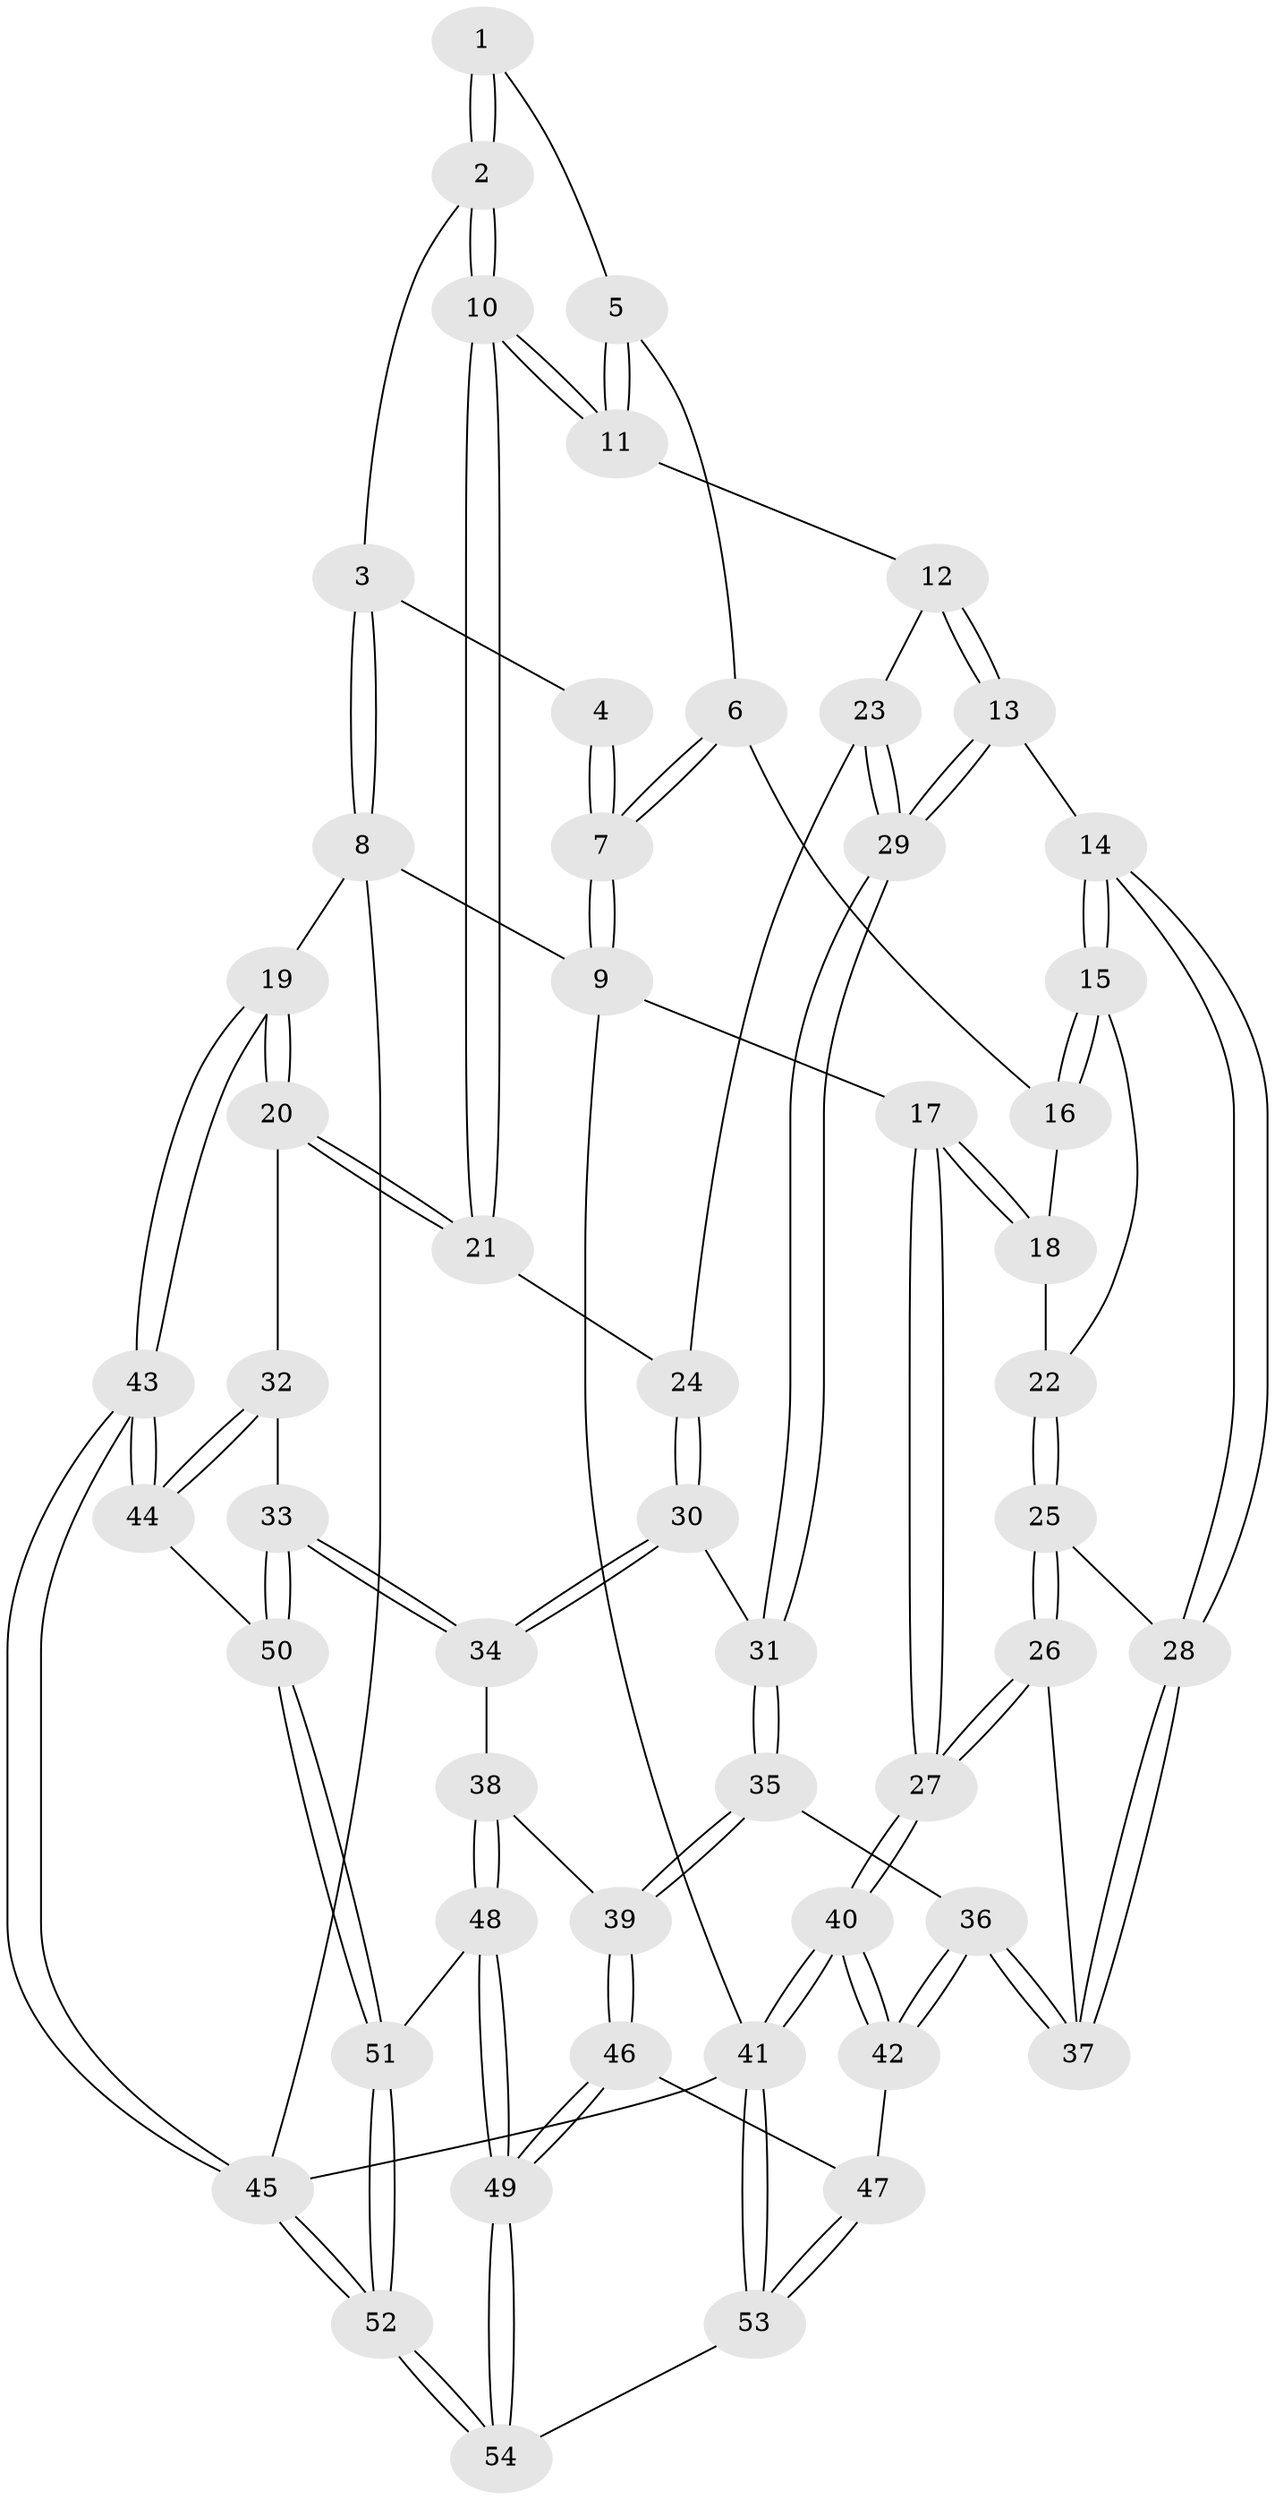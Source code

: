 // Generated by graph-tools (version 1.1) at 2025/27/03/15/25 16:27:56]
// undirected, 54 vertices, 132 edges
graph export_dot {
graph [start="1"]
  node [color=gray90,style=filled];
  1 [pos="+0.35013356749980595+0.07860265233760115"];
  2 [pos="+0.7567091264463849+0"];
  3 [pos="+0.8848357853538248+0"];
  4 [pos="+0.329661395454039+0"];
  5 [pos="+0.3386095978999763+0.10962923440421408"];
  6 [pos="+0.17185606521298738+0.12632011119223785"];
  7 [pos="+0+0"];
  8 [pos="+1+0"];
  9 [pos="+0+0"];
  10 [pos="+0.7256223877451695+0.11073336802418171"];
  11 [pos="+0.3735303872962018+0.17673724685642073"];
  12 [pos="+0.37741003850907506+0.22599528197407528"];
  13 [pos="+0.3152003962659233+0.3344306937044037"];
  14 [pos="+0.29284961178301555+0.34075013123299347"];
  15 [pos="+0.23273194700972097+0.28441131074167975"];
  16 [pos="+0.16713213885961442+0.15015474575650106"];
  17 [pos="+0+0.20084448388714785"];
  18 [pos="+0.08861613524098319+0.2607384222500013"];
  19 [pos="+1+0.328461495063616"];
  20 [pos="+0.804860696219224+0.3757850954844855"];
  21 [pos="+0.7184782980771633+0.23841317974353105"];
  22 [pos="+0.10185781311397035+0.2906872369505351"];
  23 [pos="+0.5114241448625566+0.28575867231927315"];
  24 [pos="+0.6141543887218304+0.2904349892635057"];
  25 [pos="+0.10644686966722496+0.33733959530266666"];
  26 [pos="+0.08195213730125268+0.4039122423840876"];
  27 [pos="+0+0.5490252848054962"];
  28 [pos="+0.2842870040809462+0.34922955536206607"];
  29 [pos="+0.4118400228759839+0.423136859604726"];
  30 [pos="+0.5270818998080349+0.44463708411512454"];
  31 [pos="+0.41767007092603675+0.4335004926172529"];
  32 [pos="+0.8048245554445682+0.3760518645890876"];
  33 [pos="+0.7277328179639702+0.6319641847031502"];
  34 [pos="+0.6393038875848108+0.6396539866318447"];
  35 [pos="+0.3764740934991179+0.5515229922820198"];
  36 [pos="+0.2351573736193567+0.5795954585000267"];
  37 [pos="+0.2193399724743929+0.46232134249174284"];
  38 [pos="+0.5969183549897885+0.6618490984366638"];
  39 [pos="+0.5242589944948225+0.6711475125840404"];
  40 [pos="+0+0.7208927464660191"];
  41 [pos="+0+1"];
  42 [pos="+0.17232211639802822+0.6696254389042873"];
  43 [pos="+1+0.6666680790434524"];
  44 [pos="+1+0.6699011427848288"];
  45 [pos="+1+1"];
  46 [pos="+0.3499256294757345+0.8229383090614439"];
  47 [pos="+0.33100650703579126+0.8194742043450698"];
  48 [pos="+0.5754381338866309+0.9332668850708384"];
  49 [pos="+0.4861998292229189+1"];
  50 [pos="+0.8311147722066582+0.7249579221957533"];
  51 [pos="+0.8185814789296676+0.893222097579463"];
  52 [pos="+1+1"];
  53 [pos="+0+1"];
  54 [pos="+0.4818966617153486+1"];
  1 -- 2;
  1 -- 2;
  1 -- 5;
  2 -- 3;
  2 -- 10;
  2 -- 10;
  3 -- 4;
  3 -- 8;
  3 -- 8;
  4 -- 7;
  4 -- 7;
  5 -- 6;
  5 -- 11;
  5 -- 11;
  6 -- 7;
  6 -- 7;
  6 -- 16;
  7 -- 9;
  7 -- 9;
  8 -- 9;
  8 -- 19;
  8 -- 45;
  9 -- 17;
  9 -- 41;
  10 -- 11;
  10 -- 11;
  10 -- 21;
  10 -- 21;
  11 -- 12;
  12 -- 13;
  12 -- 13;
  12 -- 23;
  13 -- 14;
  13 -- 29;
  13 -- 29;
  14 -- 15;
  14 -- 15;
  14 -- 28;
  14 -- 28;
  15 -- 16;
  15 -- 16;
  15 -- 22;
  16 -- 18;
  17 -- 18;
  17 -- 18;
  17 -- 27;
  17 -- 27;
  18 -- 22;
  19 -- 20;
  19 -- 20;
  19 -- 43;
  19 -- 43;
  20 -- 21;
  20 -- 21;
  20 -- 32;
  21 -- 24;
  22 -- 25;
  22 -- 25;
  23 -- 24;
  23 -- 29;
  23 -- 29;
  24 -- 30;
  24 -- 30;
  25 -- 26;
  25 -- 26;
  25 -- 28;
  26 -- 27;
  26 -- 27;
  26 -- 37;
  27 -- 40;
  27 -- 40;
  28 -- 37;
  28 -- 37;
  29 -- 31;
  29 -- 31;
  30 -- 31;
  30 -- 34;
  30 -- 34;
  31 -- 35;
  31 -- 35;
  32 -- 33;
  32 -- 44;
  32 -- 44;
  33 -- 34;
  33 -- 34;
  33 -- 50;
  33 -- 50;
  34 -- 38;
  35 -- 36;
  35 -- 39;
  35 -- 39;
  36 -- 37;
  36 -- 37;
  36 -- 42;
  36 -- 42;
  38 -- 39;
  38 -- 48;
  38 -- 48;
  39 -- 46;
  39 -- 46;
  40 -- 41;
  40 -- 41;
  40 -- 42;
  40 -- 42;
  41 -- 53;
  41 -- 53;
  41 -- 45;
  42 -- 47;
  43 -- 44;
  43 -- 44;
  43 -- 45;
  43 -- 45;
  44 -- 50;
  45 -- 52;
  45 -- 52;
  46 -- 47;
  46 -- 49;
  46 -- 49;
  47 -- 53;
  47 -- 53;
  48 -- 49;
  48 -- 49;
  48 -- 51;
  49 -- 54;
  49 -- 54;
  50 -- 51;
  50 -- 51;
  51 -- 52;
  51 -- 52;
  52 -- 54;
  52 -- 54;
  53 -- 54;
}
